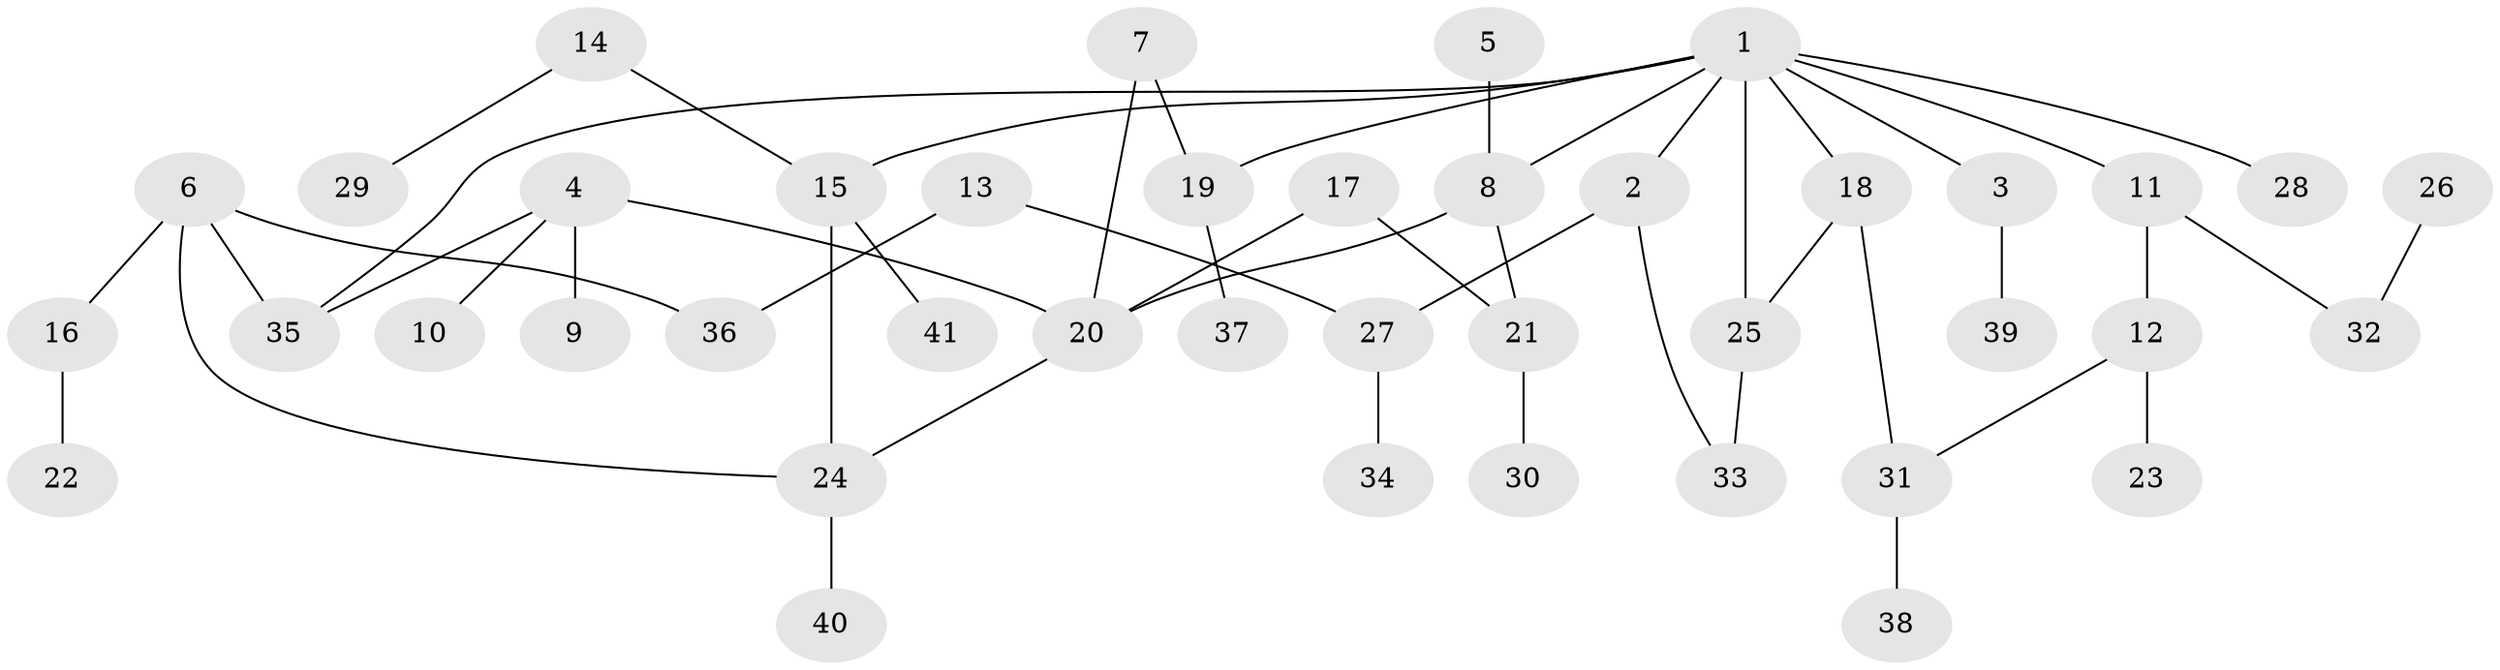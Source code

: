 // original degree distribution, {6: 0.012195121951219513, 8: 0.012195121951219513, 1: 0.4146341463414634, 3: 0.18292682926829268, 4: 0.08536585365853659, 5: 0.06097560975609756, 2: 0.23170731707317074}
// Generated by graph-tools (version 1.1) at 2025/25/03/09/25 03:25:30]
// undirected, 41 vertices, 49 edges
graph export_dot {
graph [start="1"]
  node [color=gray90,style=filled];
  1;
  2;
  3;
  4;
  5;
  6;
  7;
  8;
  9;
  10;
  11;
  12;
  13;
  14;
  15;
  16;
  17;
  18;
  19;
  20;
  21;
  22;
  23;
  24;
  25;
  26;
  27;
  28;
  29;
  30;
  31;
  32;
  33;
  34;
  35;
  36;
  37;
  38;
  39;
  40;
  41;
  1 -- 2 [weight=1.0];
  1 -- 3 [weight=1.0];
  1 -- 8 [weight=1.0];
  1 -- 11 [weight=2.0];
  1 -- 15 [weight=1.0];
  1 -- 18 [weight=1.0];
  1 -- 19 [weight=1.0];
  1 -- 25 [weight=1.0];
  1 -- 28 [weight=1.0];
  1 -- 35 [weight=1.0];
  2 -- 27 [weight=1.0];
  2 -- 33 [weight=1.0];
  3 -- 39 [weight=1.0];
  4 -- 9 [weight=1.0];
  4 -- 10 [weight=1.0];
  4 -- 20 [weight=1.0];
  4 -- 35 [weight=1.0];
  5 -- 8 [weight=2.0];
  6 -- 16 [weight=1.0];
  6 -- 24 [weight=1.0];
  6 -- 35 [weight=1.0];
  6 -- 36 [weight=1.0];
  7 -- 19 [weight=1.0];
  7 -- 20 [weight=1.0];
  8 -- 20 [weight=1.0];
  8 -- 21 [weight=1.0];
  11 -- 12 [weight=1.0];
  11 -- 32 [weight=1.0];
  12 -- 23 [weight=1.0];
  12 -- 31 [weight=1.0];
  13 -- 27 [weight=1.0];
  13 -- 36 [weight=1.0];
  14 -- 15 [weight=1.0];
  14 -- 29 [weight=1.0];
  15 -- 24 [weight=1.0];
  15 -- 41 [weight=1.0];
  16 -- 22 [weight=1.0];
  17 -- 20 [weight=1.0];
  17 -- 21 [weight=1.0];
  18 -- 25 [weight=1.0];
  18 -- 31 [weight=1.0];
  19 -- 37 [weight=1.0];
  20 -- 24 [weight=1.0];
  21 -- 30 [weight=1.0];
  24 -- 40 [weight=1.0];
  25 -- 33 [weight=1.0];
  26 -- 32 [weight=1.0];
  27 -- 34 [weight=1.0];
  31 -- 38 [weight=1.0];
}
